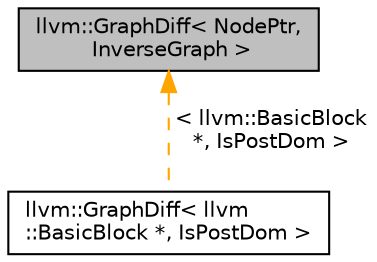 digraph "llvm::GraphDiff&lt; NodePtr, InverseGraph &gt;"
{
 // LATEX_PDF_SIZE
  bgcolor="transparent";
  edge [fontname="Helvetica",fontsize="10",labelfontname="Helvetica",labelfontsize="10"];
  node [fontname="Helvetica",fontsize="10",shape="box"];
  Node1 [label="llvm::GraphDiff\< NodePtr,\l InverseGraph \>",height=0.2,width=0.4,color="black", fillcolor="grey75", style="filled", fontcolor="black",tooltip=" "];
  Node1 -> Node2 [dir="back",color="orange",fontsize="10",style="dashed",label=" \< llvm::BasicBlock\l *, IsPostDom \>" ,fontname="Helvetica"];
  Node2 [label="llvm::GraphDiff\< llvm\l::BasicBlock *, IsPostDom \>",height=0.2,width=0.4,color="black",URL="$classllvm_1_1GraphDiff.html",tooltip=" "];
}
